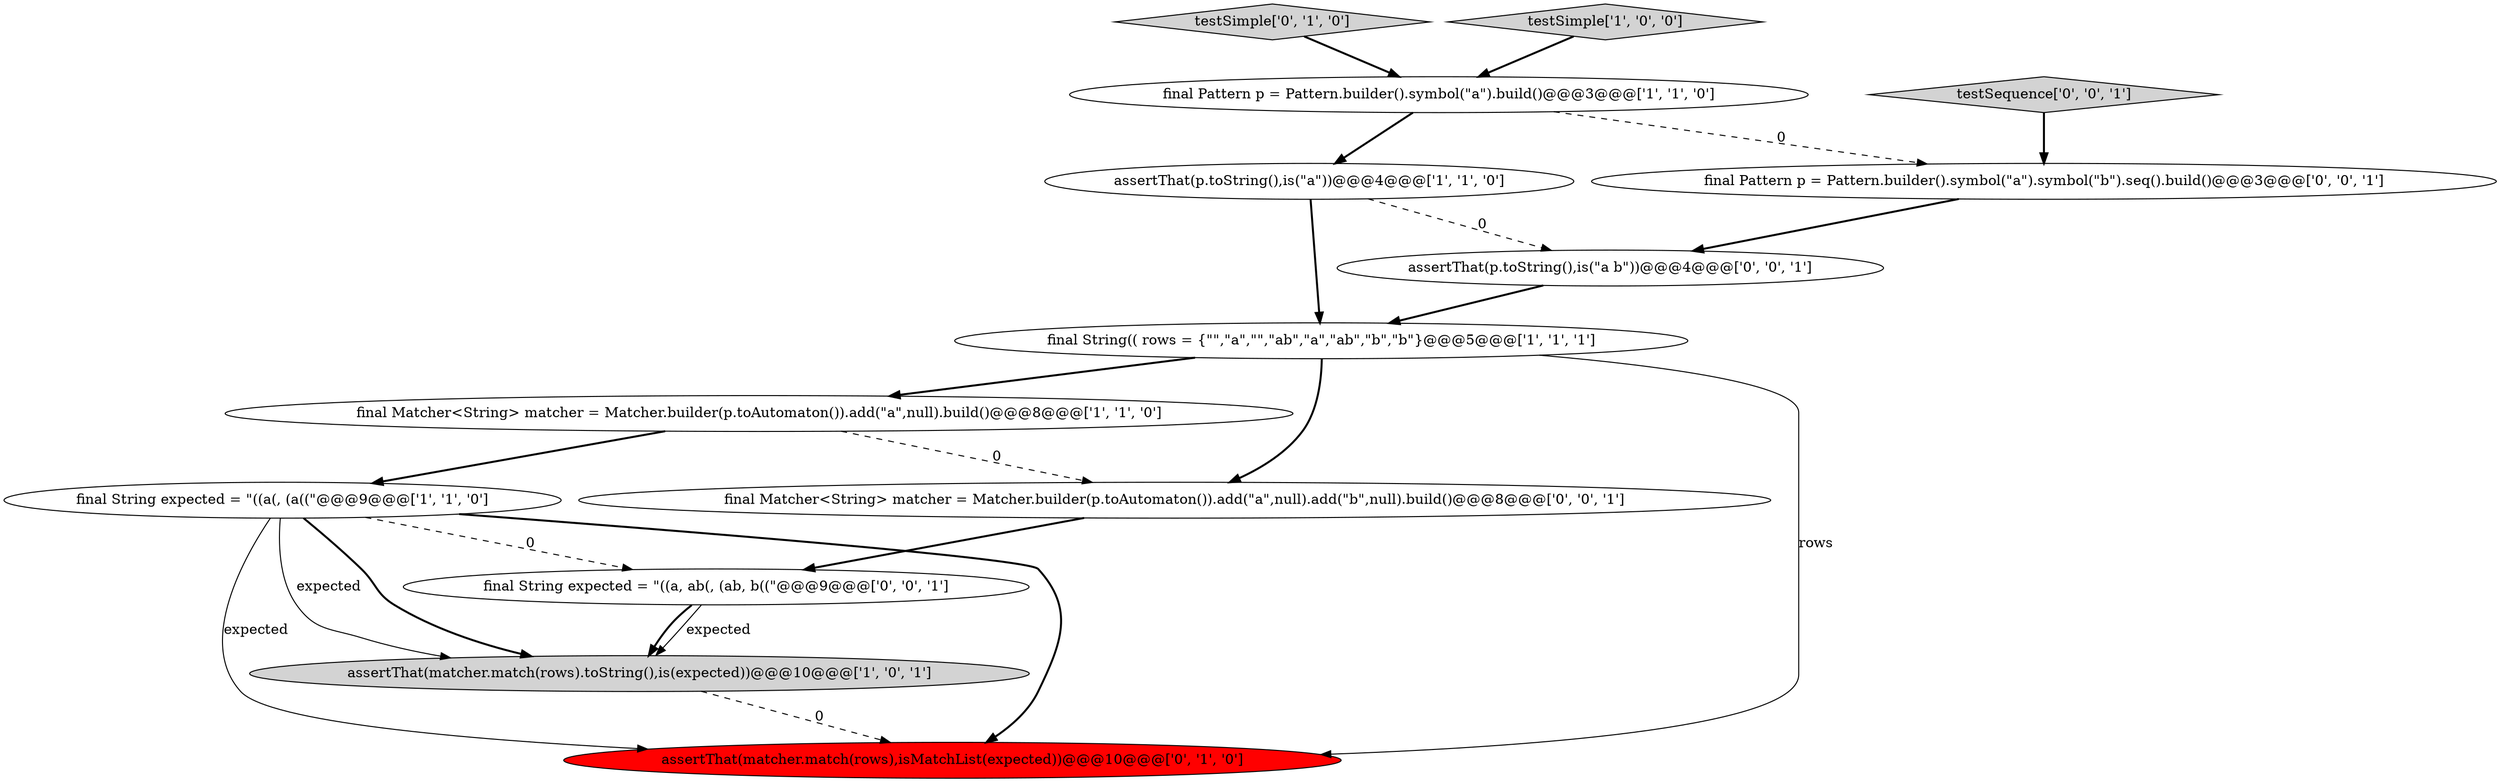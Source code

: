 digraph {
2 [style = filled, label = "assertThat(matcher.match(rows).toString(),is(expected))@@@10@@@['1', '0', '1']", fillcolor = lightgray, shape = ellipse image = "AAA0AAABBB1BBB"];
1 [style = filled, label = "assertThat(p.toString(),is(\"a\"))@@@4@@@['1', '1', '0']", fillcolor = white, shape = ellipse image = "AAA0AAABBB1BBB"];
0 [style = filled, label = "final Pattern p = Pattern.builder().symbol(\"a\").build()@@@3@@@['1', '1', '0']", fillcolor = white, shape = ellipse image = "AAA0AAABBB1BBB"];
8 [style = filled, label = "testSimple['0', '1', '0']", fillcolor = lightgray, shape = diamond image = "AAA0AAABBB2BBB"];
3 [style = filled, label = "final Matcher<String> matcher = Matcher.builder(p.toAutomaton()).add(\"a\",null).build()@@@8@@@['1', '1', '0']", fillcolor = white, shape = ellipse image = "AAA0AAABBB1BBB"];
5 [style = filled, label = "final String expected = \"((a(, (a((\"@@@9@@@['1', '1', '0']", fillcolor = white, shape = ellipse image = "AAA0AAABBB1BBB"];
10 [style = filled, label = "final Pattern p = Pattern.builder().symbol(\"a\").symbol(\"b\").seq().build()@@@3@@@['0', '0', '1']", fillcolor = white, shape = ellipse image = "AAA0AAABBB3BBB"];
4 [style = filled, label = "testSimple['1', '0', '0']", fillcolor = lightgray, shape = diamond image = "AAA0AAABBB1BBB"];
12 [style = filled, label = "final String expected = \"((a, ab(, (ab, b((\"@@@9@@@['0', '0', '1']", fillcolor = white, shape = ellipse image = "AAA0AAABBB3BBB"];
11 [style = filled, label = "assertThat(p.toString(),is(\"a b\"))@@@4@@@['0', '0', '1']", fillcolor = white, shape = ellipse image = "AAA0AAABBB3BBB"];
9 [style = filled, label = "testSequence['0', '0', '1']", fillcolor = lightgray, shape = diamond image = "AAA0AAABBB3BBB"];
13 [style = filled, label = "final Matcher<String> matcher = Matcher.builder(p.toAutomaton()).add(\"a\",null).add(\"b\",null).build()@@@8@@@['0', '0', '1']", fillcolor = white, shape = ellipse image = "AAA0AAABBB3BBB"];
7 [style = filled, label = "assertThat(matcher.match(rows),isMatchList(expected))@@@10@@@['0', '1', '0']", fillcolor = red, shape = ellipse image = "AAA1AAABBB2BBB"];
6 [style = filled, label = "final String(( rows = {\"\",\"a\",\"\",\"ab\",\"a\",\"ab\",\"b\",\"b\"}@@@5@@@['1', '1', '1']", fillcolor = white, shape = ellipse image = "AAA0AAABBB1BBB"];
6->3 [style = bold, label=""];
5->12 [style = dashed, label="0"];
5->7 [style = solid, label="expected"];
6->7 [style = solid, label="rows"];
5->2 [style = solid, label="expected"];
11->6 [style = bold, label=""];
9->10 [style = bold, label=""];
2->7 [style = dashed, label="0"];
3->13 [style = dashed, label="0"];
0->10 [style = dashed, label="0"];
4->0 [style = bold, label=""];
8->0 [style = bold, label=""];
5->2 [style = bold, label=""];
3->5 [style = bold, label=""];
12->2 [style = bold, label=""];
1->6 [style = bold, label=""];
13->12 [style = bold, label=""];
12->2 [style = solid, label="expected"];
1->11 [style = dashed, label="0"];
0->1 [style = bold, label=""];
6->13 [style = bold, label=""];
5->7 [style = bold, label=""];
10->11 [style = bold, label=""];
}
